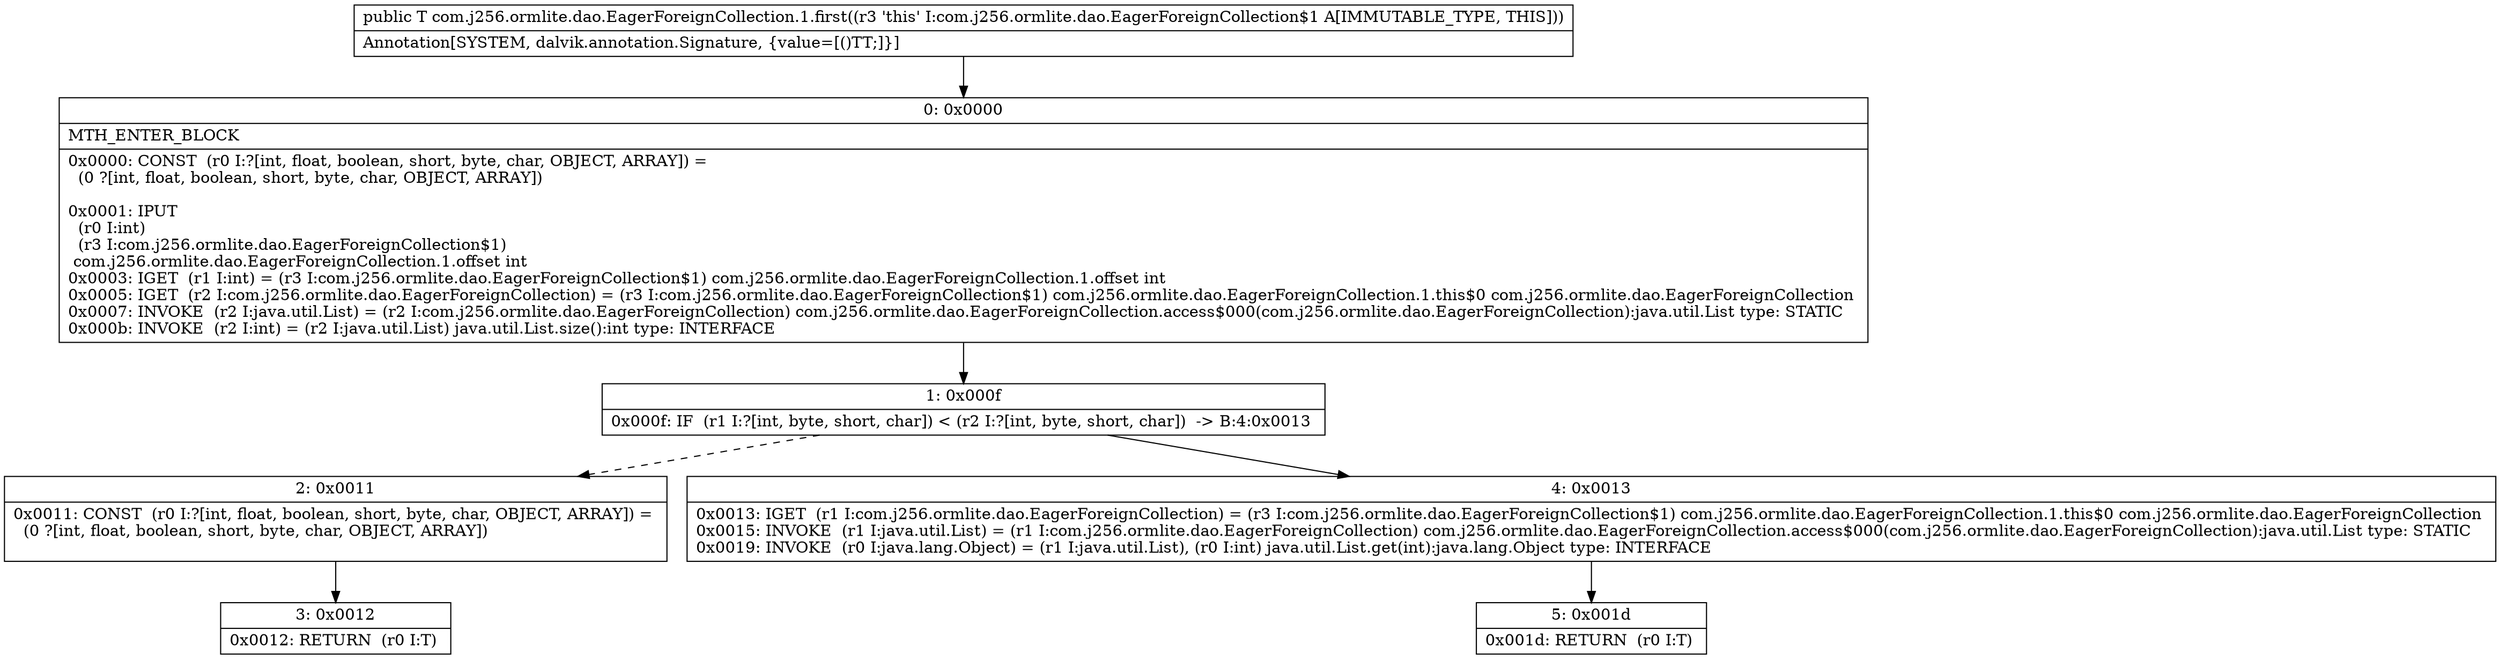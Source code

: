 digraph "CFG forcom.j256.ormlite.dao.EagerForeignCollection.1.first()Ljava\/lang\/Object;" {
Node_0 [shape=record,label="{0\:\ 0x0000|MTH_ENTER_BLOCK\l|0x0000: CONST  (r0 I:?[int, float, boolean, short, byte, char, OBJECT, ARRAY]) = \l  (0 ?[int, float, boolean, short, byte, char, OBJECT, ARRAY])\l \l0x0001: IPUT  \l  (r0 I:int)\l  (r3 I:com.j256.ormlite.dao.EagerForeignCollection$1)\l com.j256.ormlite.dao.EagerForeignCollection.1.offset int \l0x0003: IGET  (r1 I:int) = (r3 I:com.j256.ormlite.dao.EagerForeignCollection$1) com.j256.ormlite.dao.EagerForeignCollection.1.offset int \l0x0005: IGET  (r2 I:com.j256.ormlite.dao.EagerForeignCollection) = (r3 I:com.j256.ormlite.dao.EagerForeignCollection$1) com.j256.ormlite.dao.EagerForeignCollection.1.this$0 com.j256.ormlite.dao.EagerForeignCollection \l0x0007: INVOKE  (r2 I:java.util.List) = (r2 I:com.j256.ormlite.dao.EagerForeignCollection) com.j256.ormlite.dao.EagerForeignCollection.access$000(com.j256.ormlite.dao.EagerForeignCollection):java.util.List type: STATIC \l0x000b: INVOKE  (r2 I:int) = (r2 I:java.util.List) java.util.List.size():int type: INTERFACE \l}"];
Node_1 [shape=record,label="{1\:\ 0x000f|0x000f: IF  (r1 I:?[int, byte, short, char]) \< (r2 I:?[int, byte, short, char])  \-\> B:4:0x0013 \l}"];
Node_2 [shape=record,label="{2\:\ 0x0011|0x0011: CONST  (r0 I:?[int, float, boolean, short, byte, char, OBJECT, ARRAY]) = \l  (0 ?[int, float, boolean, short, byte, char, OBJECT, ARRAY])\l \l}"];
Node_3 [shape=record,label="{3\:\ 0x0012|0x0012: RETURN  (r0 I:T) \l}"];
Node_4 [shape=record,label="{4\:\ 0x0013|0x0013: IGET  (r1 I:com.j256.ormlite.dao.EagerForeignCollection) = (r3 I:com.j256.ormlite.dao.EagerForeignCollection$1) com.j256.ormlite.dao.EagerForeignCollection.1.this$0 com.j256.ormlite.dao.EagerForeignCollection \l0x0015: INVOKE  (r1 I:java.util.List) = (r1 I:com.j256.ormlite.dao.EagerForeignCollection) com.j256.ormlite.dao.EagerForeignCollection.access$000(com.j256.ormlite.dao.EagerForeignCollection):java.util.List type: STATIC \l0x0019: INVOKE  (r0 I:java.lang.Object) = (r1 I:java.util.List), (r0 I:int) java.util.List.get(int):java.lang.Object type: INTERFACE \l}"];
Node_5 [shape=record,label="{5\:\ 0x001d|0x001d: RETURN  (r0 I:T) \l}"];
MethodNode[shape=record,label="{public T com.j256.ormlite.dao.EagerForeignCollection.1.first((r3 'this' I:com.j256.ormlite.dao.EagerForeignCollection$1 A[IMMUTABLE_TYPE, THIS]))  | Annotation[SYSTEM, dalvik.annotation.Signature, \{value=[()TT;]\}]\l}"];
MethodNode -> Node_0;
Node_0 -> Node_1;
Node_1 -> Node_2[style=dashed];
Node_1 -> Node_4;
Node_2 -> Node_3;
Node_4 -> Node_5;
}


